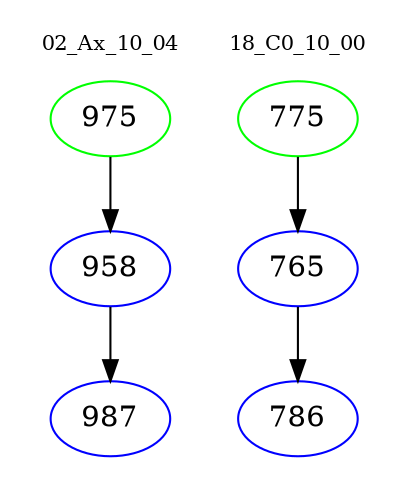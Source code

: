 digraph{
subgraph cluster_0 {
color = white
label = "02_Ax_10_04";
fontsize=10;
T0_975 [label="975", color="green"]
T0_975 -> T0_958 [color="black"]
T0_958 [label="958", color="blue"]
T0_958 -> T0_987 [color="black"]
T0_987 [label="987", color="blue"]
}
subgraph cluster_1 {
color = white
label = "18_C0_10_00";
fontsize=10;
T1_775 [label="775", color="green"]
T1_775 -> T1_765 [color="black"]
T1_765 [label="765", color="blue"]
T1_765 -> T1_786 [color="black"]
T1_786 [label="786", color="blue"]
}
}
